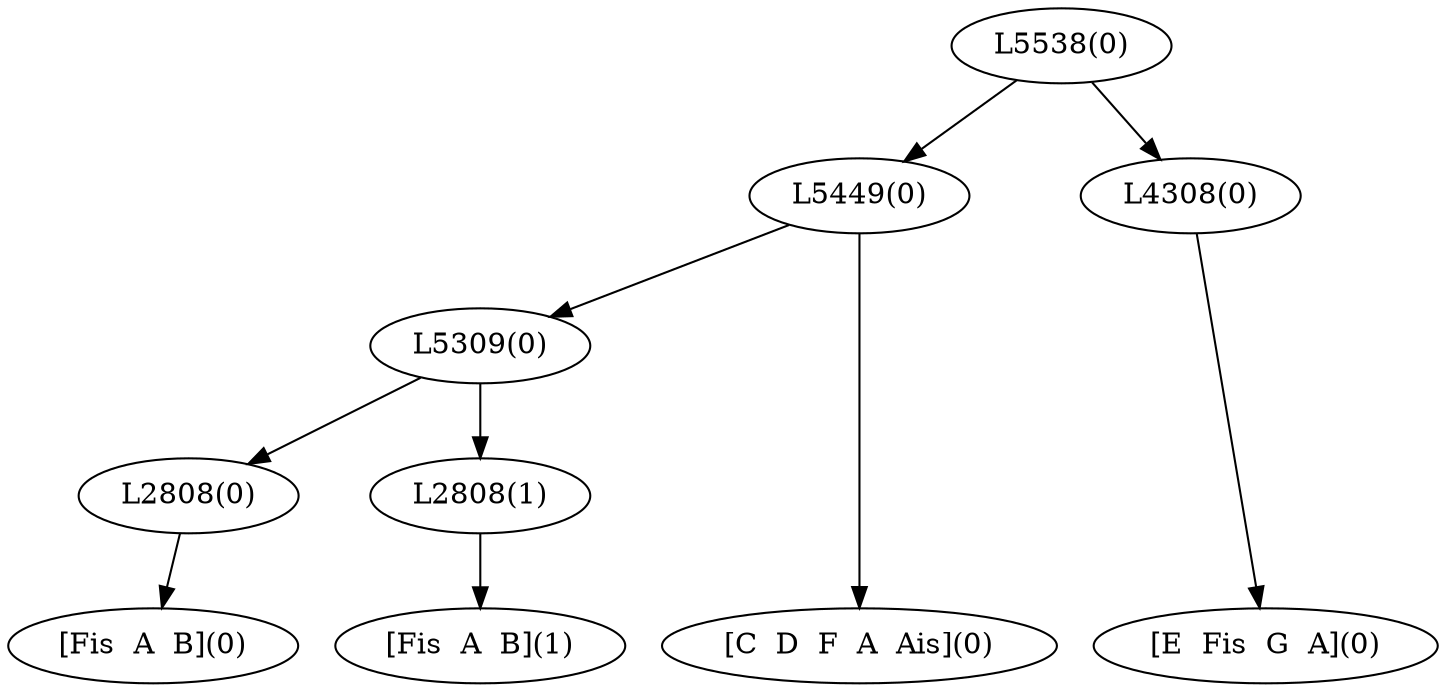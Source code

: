 digraph sample{
"L2808(0)"->"[Fis  A  B](0)"
"L2808(1)"->"[Fis  A  B](1)"
"L5309(0)"->"L2808(0)"
"L5309(0)"->"L2808(1)"
"L5449(0)"->"L5309(0)"
"L5449(0)"->"[C  D  F  A  Ais](0)"
"L4308(0)"->"[E  Fis  G  A](0)"
"L5538(0)"->"L5449(0)"
"L5538(0)"->"L4308(0)"
{rank = min; "L5538(0)"}
{rank = same; "L5449(0)"; "L4308(0)";}
{rank = same; "L5309(0)";}
{rank = same; "L2808(0)"; "L2808(1)";}
{rank = max; "[C  D  F  A  Ais](0)"; "[E  Fis  G  A](0)"; "[Fis  A  B](0)"; "[Fis  A  B](1)";}
}